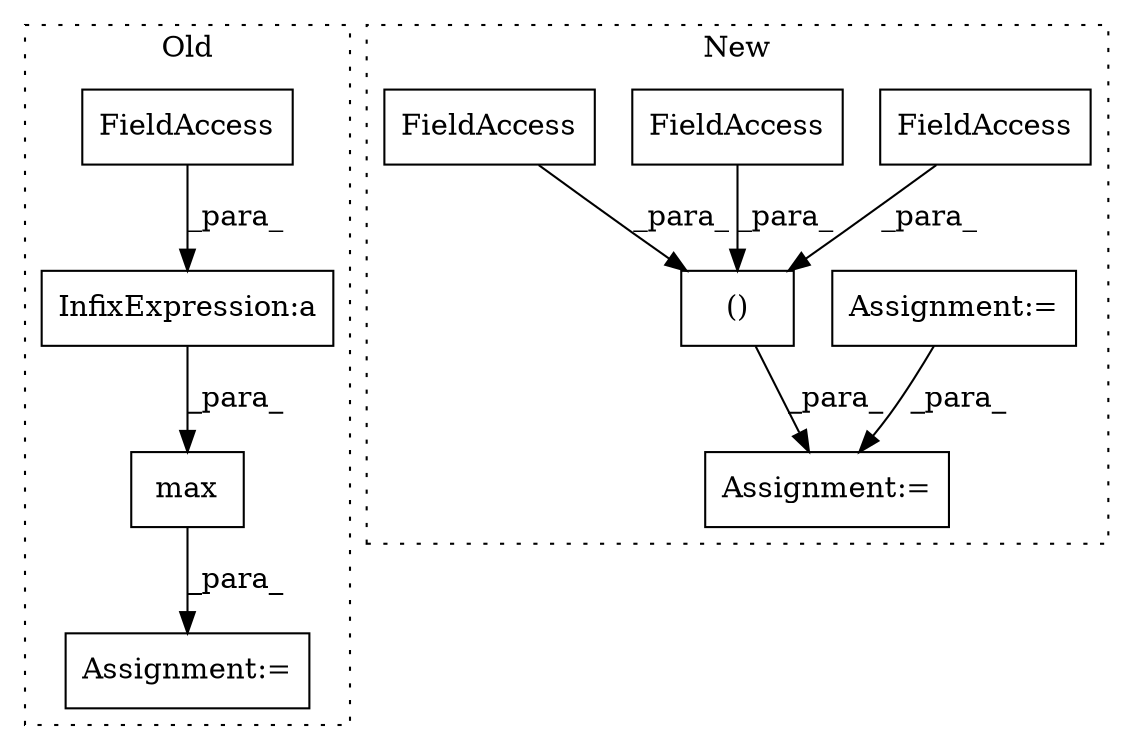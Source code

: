 digraph G {
subgraph cluster0 {
1 [label="max" a="32" s="1330,1363" l="4,1" shape="box"];
3 [label="Assignment:=" a="7" s="1323" l="1" shape="box"];
6 [label="InfixExpression:a" a="27" s="1348" l="3" shape="box"];
7 [label="FieldAccess" a="22" s="1351" l="12" shape="box"];
label = "Old";
style="dotted";
}
subgraph cluster1 {
2 [label="()" a="106" s="2162" l="35" shape="box"];
4 [label="Assignment:=" a="7" s="2112" l="1" shape="box"];
5 [label="Assignment:=" a="7" s="2027" l="1" shape="box"];
8 [label="FieldAccess" a="22" s="2162" l="3" shape="box"];
9 [label="FieldAccess" a="22" s="2178" l="3" shape="box"];
10 [label="FieldAccess" a="22" s="2194" l="3" shape="box"];
label = "New";
style="dotted";
}
1 -> 3 [label="_para_"];
2 -> 4 [label="_para_"];
5 -> 4 [label="_para_"];
6 -> 1 [label="_para_"];
7 -> 6 [label="_para_"];
8 -> 2 [label="_para_"];
9 -> 2 [label="_para_"];
10 -> 2 [label="_para_"];
}